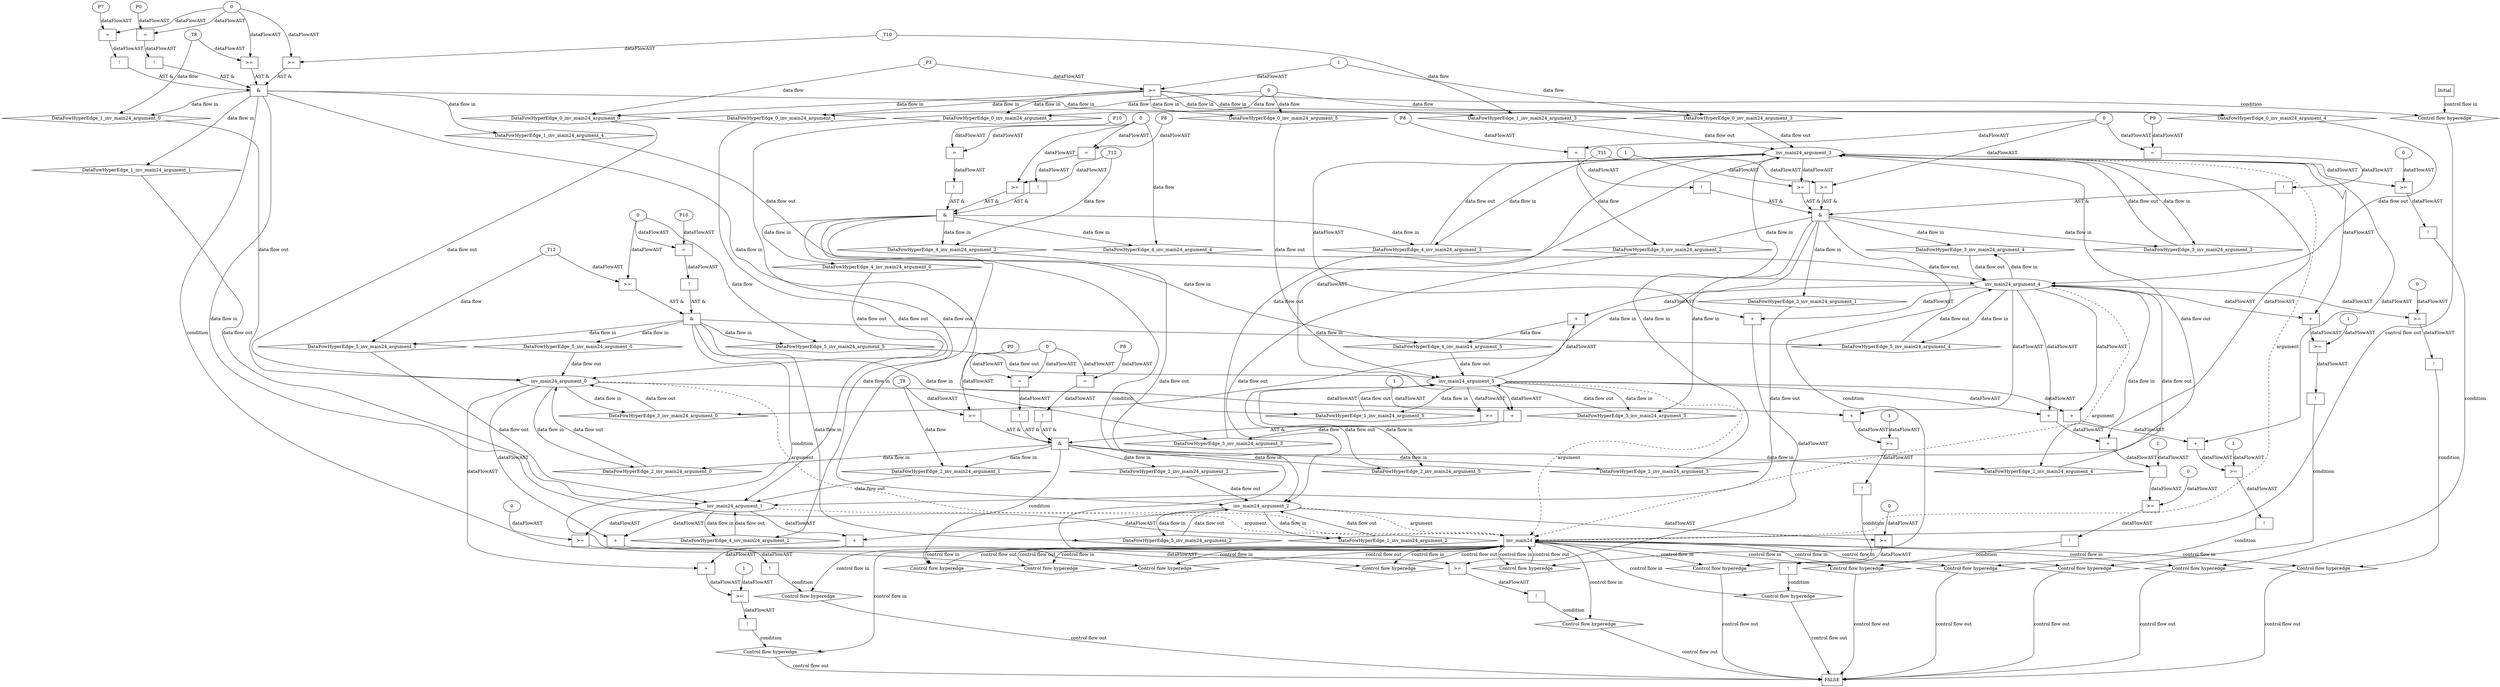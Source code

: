 digraph dag {
"inv_main24" [label="inv_main24" nodeName="inv_main24" class=cfn  shape="rect"];
FALSE [label="FALSE" nodeName=FALSE class=cfn  shape="rect"];
Initial [label="Initial" nodeName=Initial class=cfn  shape="rect"];
ControlFowHyperEdge_0 [label="Control flow hyperedge" nodeName=ControlFowHyperEdge_0 class=controlFlowHyperEdge shape="diamond"];
"Initial" -> ControlFowHyperEdge_0 [label="control flow in"]
ControlFowHyperEdge_0 -> "inv_main24" [label="control flow out"]
ControlFowHyperEdge_1 [label="Control flow hyperedge" nodeName=ControlFowHyperEdge_1 class=controlFlowHyperEdge shape="diamond"];
"inv_main24" -> ControlFowHyperEdge_1 [label="control flow in"]
ControlFowHyperEdge_1 -> "inv_main24" [label="control flow out"]
ControlFowHyperEdge_2 [label="Control flow hyperedge" nodeName=ControlFowHyperEdge_2 class=controlFlowHyperEdge shape="diamond"];
"inv_main24" -> ControlFowHyperEdge_2 [label="control flow in"]
ControlFowHyperEdge_2 -> "inv_main24" [label="control flow out"]
ControlFowHyperEdge_3 [label="Control flow hyperedge" nodeName=ControlFowHyperEdge_3 class=controlFlowHyperEdge shape="diamond"];
"inv_main24" -> ControlFowHyperEdge_3 [label="control flow in"]
ControlFowHyperEdge_3 -> "inv_main24" [label="control flow out"]
ControlFowHyperEdge_4 [label="Control flow hyperedge" nodeName=ControlFowHyperEdge_4 class=controlFlowHyperEdge shape="diamond"];
"inv_main24" -> ControlFowHyperEdge_4 [label="control flow in"]
ControlFowHyperEdge_4 -> "inv_main24" [label="control flow out"]
ControlFowHyperEdge_5 [label="Control flow hyperedge" nodeName=ControlFowHyperEdge_5 class=controlFlowHyperEdge shape="diamond"];
"inv_main24" -> ControlFowHyperEdge_5 [label="control flow in"]
ControlFowHyperEdge_5 -> "inv_main24" [label="control flow out"]
ControlFowHyperEdge_6 [label="Control flow hyperedge" nodeName=ControlFowHyperEdge_6 class=controlFlowHyperEdge shape="diamond"];
"inv_main24" -> ControlFowHyperEdge_6 [label="control flow in"]
ControlFowHyperEdge_6 -> "FALSE" [label="control flow out"]
ControlFowHyperEdge_7 [label="Control flow hyperedge" nodeName=ControlFowHyperEdge_7 class=controlFlowHyperEdge shape="diamond"];
"inv_main24" -> ControlFowHyperEdge_7 [label="control flow in"]
ControlFowHyperEdge_7 -> "FALSE" [label="control flow out"]
ControlFowHyperEdge_8 [label="Control flow hyperedge" nodeName=ControlFowHyperEdge_8 class=controlFlowHyperEdge shape="diamond"];
"inv_main24" -> ControlFowHyperEdge_8 [label="control flow in"]
ControlFowHyperEdge_8 -> "FALSE" [label="control flow out"]
ControlFowHyperEdge_9 [label="Control flow hyperedge" nodeName=ControlFowHyperEdge_9 class=controlFlowHyperEdge shape="diamond"];
"inv_main24" -> ControlFowHyperEdge_9 [label="control flow in"]
ControlFowHyperEdge_9 -> "FALSE" [label="control flow out"]
ControlFowHyperEdge_10 [label="Control flow hyperedge" nodeName=ControlFowHyperEdge_10 class=controlFlowHyperEdge shape="diamond"];
"inv_main24" -> ControlFowHyperEdge_10 [label="control flow in"]
ControlFowHyperEdge_10 -> "FALSE" [label="control flow out"]
ControlFowHyperEdge_11 [label="Control flow hyperedge" nodeName=ControlFowHyperEdge_11 class=controlFlowHyperEdge shape="diamond"];
"inv_main24" -> ControlFowHyperEdge_11 [label="control flow in"]
ControlFowHyperEdge_11 -> "FALSE" [label="control flow out"]
ControlFowHyperEdge_12 [label="Control flow hyperedge" nodeName=ControlFowHyperEdge_12 class=controlFlowHyperEdge shape="diamond"];
"inv_main24" -> ControlFowHyperEdge_12 [label="control flow in"]
ControlFowHyperEdge_12 -> "FALSE" [label="control flow out"]
ControlFowHyperEdge_13 [label="Control flow hyperedge" nodeName=ControlFowHyperEdge_13 class=controlFlowHyperEdge shape="diamond"];
"inv_main24" -> ControlFowHyperEdge_13 [label="control flow in"]
ControlFowHyperEdge_13 -> "FALSE" [label="control flow out"]
ControlFowHyperEdge_14 [label="Control flow hyperedge" nodeName=ControlFowHyperEdge_14 class=controlFlowHyperEdge shape="diamond"];
"inv_main24" -> ControlFowHyperEdge_14 [label="control flow in"]
ControlFowHyperEdge_14 -> "FALSE" [label="control flow out"]
ControlFowHyperEdge_15 [label="Control flow hyperedge" nodeName=ControlFowHyperEdge_15 class=controlFlowHyperEdge shape="diamond"];
"inv_main24" -> ControlFowHyperEdge_15 [label="control flow in"]
ControlFowHyperEdge_15 -> "FALSE" [label="control flow out"]
"inv_main24_argument_0" [label="inv_main24_argument_0" nodeName=argument0 class=argument  head="inv_main24" shape="oval"];
"inv_main24_argument_0" -> "inv_main24"[label="argument" style="dashed"]
"inv_main24_argument_1" [label="inv_main24_argument_1" nodeName=argument1 class=argument  head="inv_main24" shape="oval"];
"inv_main24_argument_1" -> "inv_main24"[label="argument" style="dashed"]
"inv_main24_argument_2" [label="inv_main24_argument_2" nodeName=argument2 class=argument  head="inv_main24" shape="oval"];
"inv_main24_argument_2" -> "inv_main24"[label="argument" style="dashed"]
"inv_main24_argument_3" [label="inv_main24_argument_3" nodeName=argument3 class=argument  head="inv_main24" shape="oval"];
"inv_main24_argument_3" -> "inv_main24"[label="argument" style="dashed"]
"inv_main24_argument_4" [label="inv_main24_argument_4" nodeName=argument4 class=argument  head="inv_main24" shape="oval"];
"inv_main24_argument_4" -> "inv_main24"[label="argument" style="dashed"]
"inv_main24_argument_5" [label="inv_main24_argument_5" nodeName=argument5 class=argument  head="inv_main24" shape="oval"];
"inv_main24_argument_5" -> "inv_main24"[label="argument" style="dashed"]

"xxxinv_main24___Initial_0xxxguard_0_node_0" [label=">=" nodeName="xxxinv_main24___Initial_0xxxguard_0_node_0" class=Operator  shape="rect"];
"xxxinv_main24___Initial_0xxxdataFlow3_node_0" -> "xxxinv_main24___Initial_0xxxguard_0_node_0"[label="dataFlowAST"]
"xxxinv_main24___Initial_0xxxdataFlow1_node_0" -> "xxxinv_main24___Initial_0xxxguard_0_node_0"[label="dataFlowAST"]

"xxxinv_main24___Initial_0xxxguard_0_node_0" -> "ControlFowHyperEdge_0" [label="condition"];
"xxxinv_main24___Initial_0xxxdataFlow_0_node_0" [label="0" nodeName="xxxinv_main24___Initial_0xxxdataFlow_0_node_0" class=Literal ];

"xxxinv_main24___Initial_0xxxdataFlow_0_node_0" -> "DataFowHyperEdge_0_inv_main24_argument_2" [label="data flow"];
"xxxinv_main24___Initial_0xxxdataFlow1_node_0" [label="1" nodeName="xxxinv_main24___Initial_0xxxdataFlow1_node_0" class=Literal ];

"xxxinv_main24___Initial_0xxxdataFlow1_node_0" -> "DataFowHyperEdge_0_inv_main24_argument_3" [label="data flow"];

"xxxinv_main24___Initial_0xxxdataFlow_0_node_0" -> "DataFowHyperEdge_0_inv_main24_argument_5" [label="data flow"];
"xxxinv_main24___Initial_0xxxdataFlow3_node_0" [label="_P3" nodeName="xxxinv_main24___Initial_0xxxdataFlow3_node_0" class=Constant ];

"xxxinv_main24___Initial_0xxxdataFlow3_node_0" -> "DataFowHyperEdge_0_inv_main24_argument_0" [label="data flow"];

"xxxinv_main24___Initial_0xxxdataFlow_0_node_0" -> "DataFowHyperEdge_0_inv_main24_argument_4" [label="data flow"];

"xxxinv_main24___Initial_0xxxdataFlow_0_node_0" -> "DataFowHyperEdge_0_inv_main24_argument_1" [label="data flow"];
"xxxinv_main24___inv_main24_1xxx_and" [label="&" nodeName="xxxinv_main24___inv_main24_1xxx_and" class=Operator shape="rect"];
"xxxinv_main24___inv_main24_1xxxguard_0_node_0" [label="!" nodeName="xxxinv_main24___inv_main24_1xxxguard_0_node_0" class=Operator shape="rect"];
"xxxinv_main24___inv_main24_1xxxguard_0_node_1" [label="=" nodeName="xxxinv_main24___inv_main24_1xxxguard_0_node_1" class=Operator  shape="rect"];
"xxxinv_main24___inv_main24_1xxxguard_0_node_2" [label="P7" nodeName="xxxinv_main24___inv_main24_1xxxguard_0_node_2" class=Constant ];
"xxxinv_main24___inv_main24_1xxxguard_0_node_3" [label="0" nodeName="xxxinv_main24___inv_main24_1xxxguard_0_node_3" class=Literal ];
"xxxinv_main24___inv_main24_1xxxguard_0_node_1" -> "xxxinv_main24___inv_main24_1xxxguard_0_node_0"[label="dataFlowAST"]
"xxxinv_main24___inv_main24_1xxxguard_0_node_2" -> "xxxinv_main24___inv_main24_1xxxguard_0_node_1"[label="dataFlowAST"]
"xxxinv_main24___inv_main24_1xxxguard_0_node_3" -> "xxxinv_main24___inv_main24_1xxxguard_0_node_1"[label="dataFlowAST"]

"xxxinv_main24___inv_main24_1xxxguard_0_node_0" -> "xxxinv_main24___inv_main24_1xxx_and" [label="AST &"];
"xxxinv_main24___inv_main24_1xxxguard1_node_0" [label="!" nodeName="xxxinv_main24___inv_main24_1xxxguard1_node_0" class=Operator shape="rect"];
"xxxinv_main24___inv_main24_1xxxguard1_node_1" [label="=" nodeName="xxxinv_main24___inv_main24_1xxxguard1_node_1" class=Operator  shape="rect"];
"xxxinv_main24___inv_main24_1xxxguard1_node_2" [label="P0" nodeName="xxxinv_main24___inv_main24_1xxxguard1_node_2" class=Constant ];
"xxxinv_main24___inv_main24_1xxxguard1_node_1" -> "xxxinv_main24___inv_main24_1xxxguard1_node_0"[label="dataFlowAST"]
"xxxinv_main24___inv_main24_1xxxguard1_node_2" -> "xxxinv_main24___inv_main24_1xxxguard1_node_1"[label="dataFlowAST"]
"xxxinv_main24___inv_main24_1xxxguard_0_node_3" -> "xxxinv_main24___inv_main24_1xxxguard1_node_1"[label="dataFlowAST"]

"xxxinv_main24___inv_main24_1xxxguard1_node_0" -> "xxxinv_main24___inv_main24_1xxx_and" [label="AST &"];
"xxxinv_main24___inv_main24_1xxxguard2_node_0" [label=">=" nodeName="xxxinv_main24___inv_main24_1xxxguard2_node_0" class=Operator  shape="rect"];
"xxxinv_main24___inv_main24_1xxxdataFlow_0_node_0" -> "xxxinv_main24___inv_main24_1xxxguard2_node_0"[label="dataFlowAST"]
"xxxinv_main24___inv_main24_1xxxguard_0_node_3" -> "xxxinv_main24___inv_main24_1xxxguard2_node_0"[label="dataFlowAST"]

"xxxinv_main24___inv_main24_1xxxguard2_node_0" -> "xxxinv_main24___inv_main24_1xxx_and" [label="AST &"];
"xxxinv_main24___inv_main24_1xxxguard3_node_0" [label=">=" nodeName="xxxinv_main24___inv_main24_1xxxguard3_node_0" class=Operator  shape="rect"];
"xxxinv_main24___inv_main24_1xxxdataFlow1_node_0" -> "xxxinv_main24___inv_main24_1xxxguard3_node_0"[label="dataFlowAST"]
"xxxinv_main24___inv_main24_1xxxguard_0_node_3" -> "xxxinv_main24___inv_main24_1xxxguard3_node_0"[label="dataFlowAST"]

"xxxinv_main24___inv_main24_1xxxguard3_node_0" -> "xxxinv_main24___inv_main24_1xxx_and" [label="AST &"];
"xxxinv_main24___inv_main24_1xxx_and" -> "ControlFowHyperEdge_1" [label="condition"];
"xxxinv_main24___inv_main24_1xxxdataFlow_0_node_0" [label="_T8" nodeName="xxxinv_main24___inv_main24_1xxxdataFlow_0_node_0" class=Constant ];

"xxxinv_main24___inv_main24_1xxxdataFlow_0_node_0" -> "DataFowHyperEdge_1_inv_main24_argument_0" [label="data flow"];
"xxxinv_main24___inv_main24_1xxxdataFlow1_node_0" [label="_T10" nodeName="xxxinv_main24___inv_main24_1xxxdataFlow1_node_0" class=Constant ];

"xxxinv_main24___inv_main24_1xxxdataFlow1_node_0" -> "DataFowHyperEdge_1_inv_main24_argument_3" [label="data flow"];
"xxxinv_main24___inv_main24_2xxx_and" [label="&" nodeName="xxxinv_main24___inv_main24_2xxx_and" class=Operator shape="rect"];
"xxxinv_main24___inv_main24_2xxxguard_0_node_0" [label="!" nodeName="xxxinv_main24___inv_main24_2xxxguard_0_node_0" class=Operator shape="rect"];
"xxxinv_main24___inv_main24_2xxxguard_0_node_1" [label="=" nodeName="xxxinv_main24___inv_main24_2xxxguard_0_node_1" class=Operator  shape="rect"];
"xxxinv_main24___inv_main24_2xxxguard_0_node_2" [label="P8" nodeName="xxxinv_main24___inv_main24_2xxxguard_0_node_2" class=Constant ];
"xxxinv_main24___inv_main24_2xxxguard_0_node_3" [label="0" nodeName="xxxinv_main24___inv_main24_2xxxguard_0_node_3" class=Literal ];
"xxxinv_main24___inv_main24_2xxxguard_0_node_1" -> "xxxinv_main24___inv_main24_2xxxguard_0_node_0"[label="dataFlowAST"]
"xxxinv_main24___inv_main24_2xxxguard_0_node_2" -> "xxxinv_main24___inv_main24_2xxxguard_0_node_1"[label="dataFlowAST"]
"xxxinv_main24___inv_main24_2xxxguard_0_node_3" -> "xxxinv_main24___inv_main24_2xxxguard_0_node_1"[label="dataFlowAST"]

"xxxinv_main24___inv_main24_2xxxguard_0_node_0" -> "xxxinv_main24___inv_main24_2xxx_and" [label="AST &"];
"xxxinv_main24___inv_main24_2xxxguard1_node_0" [label="!" nodeName="xxxinv_main24___inv_main24_2xxxguard1_node_0" class=Operator shape="rect"];
"xxxinv_main24___inv_main24_2xxxguard1_node_1" [label="=" nodeName="xxxinv_main24___inv_main24_2xxxguard1_node_1" class=Operator  shape="rect"];
"xxxinv_main24___inv_main24_2xxxguard1_node_2" [label="P0" nodeName="xxxinv_main24___inv_main24_2xxxguard1_node_2" class=Constant ];
"xxxinv_main24___inv_main24_2xxxguard1_node_1" -> "xxxinv_main24___inv_main24_2xxxguard1_node_0"[label="dataFlowAST"]
"xxxinv_main24___inv_main24_2xxxguard1_node_2" -> "xxxinv_main24___inv_main24_2xxxguard1_node_1"[label="dataFlowAST"]
"xxxinv_main24___inv_main24_2xxxguard_0_node_3" -> "xxxinv_main24___inv_main24_2xxxguard1_node_1"[label="dataFlowAST"]

"xxxinv_main24___inv_main24_2xxxguard1_node_0" -> "xxxinv_main24___inv_main24_2xxx_and" [label="AST &"];
"xxxinv_main24___inv_main24_2xxxguard2_node_0" [label=">=" nodeName="xxxinv_main24___inv_main24_2xxxguard2_node_0" class=Operator  shape="rect"];
"xxxinv_main24___inv_main24_2xxxdataFlow_0_node_0" -> "xxxinv_main24___inv_main24_2xxxguard2_node_0"[label="dataFlowAST"]
"xxxinv_main24___inv_main24_2xxxguard_0_node_3" -> "xxxinv_main24___inv_main24_2xxxguard2_node_0"[label="dataFlowAST"]

"xxxinv_main24___inv_main24_2xxxguard2_node_0" -> "xxxinv_main24___inv_main24_2xxx_and" [label="AST &"];
"xxxinv_main24___inv_main24_2xxxguard3_node_0" [label=">=" nodeName="xxxinv_main24___inv_main24_2xxxguard3_node_0" class=Operator  shape="rect"];
"xxxinv_main24___inv_main24_2xxxguard3_node_2" [label="1" nodeName="xxxinv_main24___inv_main24_2xxxguard3_node_2" class=Literal ];
"inv_main24_argument_5" -> "xxxinv_main24___inv_main24_2xxxguard3_node_0"[label="dataFlowAST"]
"xxxinv_main24___inv_main24_2xxxguard3_node_2" -> "xxxinv_main24___inv_main24_2xxxguard3_node_0"[label="dataFlowAST"]

"xxxinv_main24___inv_main24_2xxxguard3_node_0" -> "xxxinv_main24___inv_main24_2xxx_and" [label="AST &"];
"xxxinv_main24___inv_main24_2xxx_and" -> "ControlFowHyperEdge_2" [label="condition"];
"xxxinv_main24___inv_main24_2xxxdataFlow_0_node_0" [label="_T9" nodeName="xxxinv_main24___inv_main24_2xxxdataFlow_0_node_0" class=Constant ];

"xxxinv_main24___inv_main24_2xxxdataFlow_0_node_0" -> "DataFowHyperEdge_2_inv_main24_argument_1" [label="data flow"];
"xxxinv_main24___inv_main24_3xxx_and" [label="&" nodeName="xxxinv_main24___inv_main24_3xxx_and" class=Operator shape="rect"];
"xxxinv_main24___inv_main24_3xxxguard_0_node_0" [label="!" nodeName="xxxinv_main24___inv_main24_3xxxguard_0_node_0" class=Operator shape="rect"];
"xxxinv_main24___inv_main24_3xxxguard_0_node_1" [label="=" nodeName="xxxinv_main24___inv_main24_3xxxguard_0_node_1" class=Operator  shape="rect"];
"xxxinv_main24___inv_main24_3xxxguard_0_node_2" [label="P8" nodeName="xxxinv_main24___inv_main24_3xxxguard_0_node_2" class=Constant ];
"xxxinv_main24___inv_main24_3xxxguard_0_node_3" [label="0" nodeName="xxxinv_main24___inv_main24_3xxxguard_0_node_3" class=Literal ];
"xxxinv_main24___inv_main24_3xxxguard_0_node_1" -> "xxxinv_main24___inv_main24_3xxxguard_0_node_0"[label="dataFlowAST"]
"xxxinv_main24___inv_main24_3xxxguard_0_node_2" -> "xxxinv_main24___inv_main24_3xxxguard_0_node_1"[label="dataFlowAST"]
"xxxinv_main24___inv_main24_3xxxguard_0_node_3" -> "xxxinv_main24___inv_main24_3xxxguard_0_node_1"[label="dataFlowAST"]

"xxxinv_main24___inv_main24_3xxxguard_0_node_0" -> "xxxinv_main24___inv_main24_3xxx_and" [label="AST &"];
"xxxinv_main24___inv_main24_3xxxguard1_node_0" [label="!" nodeName="xxxinv_main24___inv_main24_3xxxguard1_node_0" class=Operator shape="rect"];
"xxxinv_main24___inv_main24_3xxxguard1_node_1" [label="=" nodeName="xxxinv_main24___inv_main24_3xxxguard1_node_1" class=Operator  shape="rect"];
"xxxinv_main24___inv_main24_3xxxguard1_node_2" [label="P9" nodeName="xxxinv_main24___inv_main24_3xxxguard1_node_2" class=Constant ];
"xxxinv_main24___inv_main24_3xxxguard1_node_1" -> "xxxinv_main24___inv_main24_3xxxguard1_node_0"[label="dataFlowAST"]
"xxxinv_main24___inv_main24_3xxxguard1_node_2" -> "xxxinv_main24___inv_main24_3xxxguard1_node_1"[label="dataFlowAST"]
"xxxinv_main24___inv_main24_3xxxguard_0_node_3" -> "xxxinv_main24___inv_main24_3xxxguard1_node_1"[label="dataFlowAST"]

"xxxinv_main24___inv_main24_3xxxguard1_node_0" -> "xxxinv_main24___inv_main24_3xxx_and" [label="AST &"];
"xxxinv_main24___inv_main24_3xxxguard2_node_0" [label=">=" nodeName="xxxinv_main24___inv_main24_3xxxguard2_node_0" class=Operator  shape="rect"];
"xxxinv_main24___inv_main24_3xxxguard2_node_2" [label="1" nodeName="xxxinv_main24___inv_main24_3xxxguard2_node_2" class=Literal ];
"inv_main24_argument_3" -> "xxxinv_main24___inv_main24_3xxxguard2_node_0"[label="dataFlowAST"]
"xxxinv_main24___inv_main24_3xxxguard2_node_2" -> "xxxinv_main24___inv_main24_3xxxguard2_node_0"[label="dataFlowAST"]

"xxxinv_main24___inv_main24_3xxxguard2_node_0" -> "xxxinv_main24___inv_main24_3xxx_and" [label="AST &"];
"xxxinv_main24___inv_main24_3xxxguard3_node_0" [label=">=" nodeName="xxxinv_main24___inv_main24_3xxxguard3_node_0" class=Operator  shape="rect"];
"xxxinv_main24___inv_main24_3xxxdataFlow_0_node_0" -> "xxxinv_main24___inv_main24_3xxxguard3_node_0"[label="dataFlowAST"]
"xxxinv_main24___inv_main24_3xxxguard_0_node_3" -> "xxxinv_main24___inv_main24_3xxxguard3_node_0"[label="dataFlowAST"]

"xxxinv_main24___inv_main24_3xxxguard3_node_0" -> "xxxinv_main24___inv_main24_3xxx_and" [label="AST &"];
"xxxinv_main24___inv_main24_3xxx_and" -> "ControlFowHyperEdge_3" [label="condition"];
"xxxinv_main24___inv_main24_3xxxdataFlow_0_node_0" [label="_T11" nodeName="xxxinv_main24___inv_main24_3xxxdataFlow_0_node_0" class=Constant ];

"xxxinv_main24___inv_main24_3xxxdataFlow_0_node_0" -> "DataFowHyperEdge_3_inv_main24_argument_2" [label="data flow"];
"xxxinv_main24___inv_main24_4xxx_and" [label="&" nodeName="xxxinv_main24___inv_main24_4xxx_and" class=Operator shape="rect"];
"xxxinv_main24___inv_main24_4xxxguard_0_node_0" [label="!" nodeName="xxxinv_main24___inv_main24_4xxxguard_0_node_0" class=Operator shape="rect"];
"xxxinv_main24___inv_main24_4xxxguard_0_node_1" [label="=" nodeName="xxxinv_main24___inv_main24_4xxxguard_0_node_1" class=Operator  shape="rect"];
"xxxinv_main24___inv_main24_4xxxguard_0_node_2" [label="P10" nodeName="xxxinv_main24___inv_main24_4xxxguard_0_node_2" class=Constant ];
"xxxinv_main24___inv_main24_4xxxguard_0_node_1" -> "xxxinv_main24___inv_main24_4xxxguard_0_node_0"[label="dataFlowAST"]
"xxxinv_main24___inv_main24_4xxxguard_0_node_2" -> "xxxinv_main24___inv_main24_4xxxguard_0_node_1"[label="dataFlowAST"]
"xxxinv_main24___inv_main24_4xxxdataFlow1_node_0" -> "xxxinv_main24___inv_main24_4xxxguard_0_node_1"[label="dataFlowAST"]

"xxxinv_main24___inv_main24_4xxxguard_0_node_0" -> "xxxinv_main24___inv_main24_4xxx_and" [label="AST &"];
"xxxinv_main24___inv_main24_4xxxguard1_node_0" [label="!" nodeName="xxxinv_main24___inv_main24_4xxxguard1_node_0" class=Operator shape="rect"];
"xxxinv_main24___inv_main24_4xxxguard1_node_1" [label="=" nodeName="xxxinv_main24___inv_main24_4xxxguard1_node_1" class=Operator  shape="rect"];
"xxxinv_main24___inv_main24_4xxxguard1_node_2" [label="P8" nodeName="xxxinv_main24___inv_main24_4xxxguard1_node_2" class=Constant ];
"xxxinv_main24___inv_main24_4xxxguard1_node_1" -> "xxxinv_main24___inv_main24_4xxxguard1_node_0"[label="dataFlowAST"]
"xxxinv_main24___inv_main24_4xxxguard1_node_2" -> "xxxinv_main24___inv_main24_4xxxguard1_node_1"[label="dataFlowAST"]
"xxxinv_main24___inv_main24_4xxxdataFlow1_node_0" -> "xxxinv_main24___inv_main24_4xxxguard1_node_1"[label="dataFlowAST"]

"xxxinv_main24___inv_main24_4xxxguard1_node_0" -> "xxxinv_main24___inv_main24_4xxx_and" [label="AST &"];
"xxxinv_main24___inv_main24_4xxxguard2_node_0" [label=">=" nodeName="xxxinv_main24___inv_main24_4xxxguard2_node_0" class=Operator  shape="rect"];
"xxxinv_main24___inv_main24_4xxxdataFlow_0_node_0" -> "xxxinv_main24___inv_main24_4xxxguard2_node_0"[label="dataFlowAST"]
"xxxinv_main24___inv_main24_4xxxdataFlow1_node_0" -> "xxxinv_main24___inv_main24_4xxxguard2_node_0"[label="dataFlowAST"]

"xxxinv_main24___inv_main24_4xxxguard2_node_0" -> "xxxinv_main24___inv_main24_4xxx_and" [label="AST &"];
"xxxinv_main24___inv_main24_4xxx_and" -> "ControlFowHyperEdge_4" [label="condition"];
"xxxinv_main24___inv_main24_4xxxdataFlow_0_node_0" [label="_T12" nodeName="xxxinv_main24___inv_main24_4xxxdataFlow_0_node_0" class=Constant ];

"xxxinv_main24___inv_main24_4xxxdataFlow_0_node_0" -> "DataFowHyperEdge_4_inv_main24_argument_2" [label="data flow"];
"xxxinv_main24___inv_main24_4xxxdataFlow1_node_0" [label="0" nodeName="xxxinv_main24___inv_main24_4xxxdataFlow1_node_0" class=Literal ];

"xxxinv_main24___inv_main24_4xxxdataFlow1_node_0" -> "DataFowHyperEdge_4_inv_main24_argument_4" [label="data flow"];
"xxxinv_main24___inv_main24_4xxxdataFlow2_node_0" [label="+" nodeName="xxxinv_main24___inv_main24_4xxxdataFlow2_node_0" class= Operator shape="rect"];
"inv_main24_argument_5" -> "xxxinv_main24___inv_main24_4xxxdataFlow2_node_0"[label="dataFlowAST"]
"inv_main24_argument_4" -> "xxxinv_main24___inv_main24_4xxxdataFlow2_node_0"[label="dataFlowAST"]

"xxxinv_main24___inv_main24_4xxxdataFlow2_node_0" -> "DataFowHyperEdge_4_inv_main24_argument_5" [label="data flow"];
"xxxinv_main24___inv_main24_5xxx_and" [label="&" nodeName="xxxinv_main24___inv_main24_5xxx_and" class=Operator shape="rect"];
"xxxinv_main24___inv_main24_5xxxguard_0_node_0" [label="!" nodeName="xxxinv_main24___inv_main24_5xxxguard_0_node_0" class=Operator shape="rect"];
"xxxinv_main24___inv_main24_5xxxguard_0_node_1" [label="=" nodeName="xxxinv_main24___inv_main24_5xxxguard_0_node_1" class=Operator  shape="rect"];
"xxxinv_main24___inv_main24_5xxxguard_0_node_2" [label="P10" nodeName="xxxinv_main24___inv_main24_5xxxguard_0_node_2" class=Constant ];
"xxxinv_main24___inv_main24_5xxxguard_0_node_1" -> "xxxinv_main24___inv_main24_5xxxguard_0_node_0"[label="dataFlowAST"]
"xxxinv_main24___inv_main24_5xxxguard_0_node_2" -> "xxxinv_main24___inv_main24_5xxxguard_0_node_1"[label="dataFlowAST"]
"xxxinv_main24___inv_main24_5xxxdataFlow2_node_0" -> "xxxinv_main24___inv_main24_5xxxguard_0_node_1"[label="dataFlowAST"]

"xxxinv_main24___inv_main24_5xxxguard_0_node_0" -> "xxxinv_main24___inv_main24_5xxx_and" [label="AST &"];
"xxxinv_main24___inv_main24_5xxxguard1_node_0" [label=">=" nodeName="xxxinv_main24___inv_main24_5xxxguard1_node_0" class=Operator  shape="rect"];
"xxxinv_main24___inv_main24_5xxxdataFlow_0_node_0" -> "xxxinv_main24___inv_main24_5xxxguard1_node_0"[label="dataFlowAST"]
"xxxinv_main24___inv_main24_5xxxdataFlow2_node_0" -> "xxxinv_main24___inv_main24_5xxxguard1_node_0"[label="dataFlowAST"]

"xxxinv_main24___inv_main24_5xxxguard1_node_0" -> "xxxinv_main24___inv_main24_5xxx_and" [label="AST &"];
"xxxinv_main24___inv_main24_5xxx_and" -> "ControlFowHyperEdge_5" [label="condition"];
"xxxinv_main24___inv_main24_5xxxdataFlow_0_node_0" [label="_T12" nodeName="xxxinv_main24___inv_main24_5xxxdataFlow_0_node_0" class=Constant ];

"xxxinv_main24___inv_main24_5xxxdataFlow_0_node_0" -> "DataFowHyperEdge_5_inv_main24_argument_1" [label="data flow"];
"xxxinv_main24___inv_main24_5xxxdataFlow1_node_0" [label="+" nodeName="xxxinv_main24___inv_main24_5xxxdataFlow1_node_0" class= Operator shape="rect"];
"inv_main24_argument_3" -> "xxxinv_main24___inv_main24_5xxxdataFlow1_node_0"[label="dataFlowAST"]
"inv_main24_argument_5" -> "xxxinv_main24___inv_main24_5xxxdataFlow1_node_0"[label="dataFlowAST"]

"xxxinv_main24___inv_main24_5xxxdataFlow1_node_0" -> "DataFowHyperEdge_5_inv_main24_argument_3" [label="data flow"];
"xxxinv_main24___inv_main24_5xxxdataFlow2_node_0" [label="0" nodeName="xxxinv_main24___inv_main24_5xxxdataFlow2_node_0" class=Literal ];

"xxxinv_main24___inv_main24_5xxxdataFlow2_node_0" -> "DataFowHyperEdge_5_inv_main24_argument_5" [label="data flow"];
"xxxFALSE___inv_main24_6xxxguard_0_node_0" [label="!" nodeName="xxxFALSE___inv_main24_6xxxguard_0_node_0" class=Operator shape="rect"];
"xxxFALSE___inv_main24_6xxxguard_0_node_1" [label=">=" nodeName="xxxFALSE___inv_main24_6xxxguard_0_node_1" class=Operator  shape="rect"];
"xxxFALSE___inv_main24_6xxxguard_0_node_2" [label="+" nodeName="xxxFALSE___inv_main24_6xxxguard_0_node_2" class= Operator shape="rect"];
"xxxFALSE___inv_main24_6xxxguard_0_node_3" [label="+" nodeName="xxxFALSE___inv_main24_6xxxguard_0_node_3" class= Operator shape="rect"];
"xxxFALSE___inv_main24_6xxxguard_0_node_7" [label="1" nodeName="xxxFALSE___inv_main24_6xxxguard_0_node_7" class=Literal ];
"xxxFALSE___inv_main24_6xxxguard_0_node_1" -> "xxxFALSE___inv_main24_6xxxguard_0_node_0"[label="dataFlowAST"]
"xxxFALSE___inv_main24_6xxxguard_0_node_2" -> "xxxFALSE___inv_main24_6xxxguard_0_node_1"[label="dataFlowAST"]
"xxxFALSE___inv_main24_6xxxguard_0_node_7" -> "xxxFALSE___inv_main24_6xxxguard_0_node_1"[label="dataFlowAST"]
"xxxFALSE___inv_main24_6xxxguard_0_node_3" -> "xxxFALSE___inv_main24_6xxxguard_0_node_2"[label="dataFlowAST"]
"inv_main24_argument_3" -> "xxxFALSE___inv_main24_6xxxguard_0_node_2"[label="dataFlowAST"]
"inv_main24_argument_5" -> "xxxFALSE___inv_main24_6xxxguard_0_node_3"[label="dataFlowAST"]
"inv_main24_argument_4" -> "xxxFALSE___inv_main24_6xxxguard_0_node_3"[label="dataFlowAST"]

"xxxFALSE___inv_main24_6xxxguard_0_node_0" -> "ControlFowHyperEdge_6" [label="condition"];
"xxxFALSE___inv_main24_7xxxguard_0_node_0" [label="!" nodeName="xxxFALSE___inv_main24_7xxxguard_0_node_0" class=Operator shape="rect"];
"xxxFALSE___inv_main24_7xxxguard_0_node_1" [label=">=" nodeName="xxxFALSE___inv_main24_7xxxguard_0_node_1" class=Operator  shape="rect"];
"xxxFALSE___inv_main24_7xxxguard_0_node_2" [label="0" nodeName="xxxFALSE___inv_main24_7xxxguard_0_node_2" class=Literal ];
"xxxFALSE___inv_main24_7xxxguard_0_node_3" [label="-" nodeName="xxxFALSE___inv_main24_7xxxguard_0_node_3" class= Operator shape="rect"];
"xxxFALSE___inv_main24_7xxxguard_0_node_4" [label="+" nodeName="xxxFALSE___inv_main24_7xxxguard_0_node_4" class= Operator shape="rect"];
"xxxFALSE___inv_main24_7xxxguard_0_node_5" [label="+" nodeName="xxxFALSE___inv_main24_7xxxguard_0_node_5" class= Operator shape="rect"];
"xxxFALSE___inv_main24_7xxxguard_0_node_9" [label="1" nodeName="xxxFALSE___inv_main24_7xxxguard_0_node_9" class=Literal ];
"xxxFALSE___inv_main24_7xxxguard_0_node_1" -> "xxxFALSE___inv_main24_7xxxguard_0_node_0"[label="dataFlowAST"]
"xxxFALSE___inv_main24_7xxxguard_0_node_2" -> "xxxFALSE___inv_main24_7xxxguard_0_node_1"[label="dataFlowAST"]
"xxxFALSE___inv_main24_7xxxguard_0_node_3" -> "xxxFALSE___inv_main24_7xxxguard_0_node_1"[label="dataFlowAST"]
"xxxFALSE___inv_main24_7xxxguard_0_node_4" -> "xxxFALSE___inv_main24_7xxxguard_0_node_3"[label="dataFlowAST"]
"xxxFALSE___inv_main24_7xxxguard_0_node_9" -> "xxxFALSE___inv_main24_7xxxguard_0_node_3"[label="dataFlowAST"]
"xxxFALSE___inv_main24_7xxxguard_0_node_5" -> "xxxFALSE___inv_main24_7xxxguard_0_node_4"[label="dataFlowAST"]
"inv_main24_argument_3" -> "xxxFALSE___inv_main24_7xxxguard_0_node_4"[label="dataFlowAST"]
"inv_main24_argument_5" -> "xxxFALSE___inv_main24_7xxxguard_0_node_5"[label="dataFlowAST"]
"inv_main24_argument_4" -> "xxxFALSE___inv_main24_7xxxguard_0_node_5"[label="dataFlowAST"]

"xxxFALSE___inv_main24_7xxxguard_0_node_0" -> "ControlFowHyperEdge_7" [label="condition"];
"xxxFALSE___inv_main24_8xxxguard_0_node_0" [label="!" nodeName="xxxFALSE___inv_main24_8xxxguard_0_node_0" class=Operator shape="rect"];
"xxxFALSE___inv_main24_8xxxguard_0_node_1" [label=">=" nodeName="xxxFALSE___inv_main24_8xxxguard_0_node_1" class=Operator  shape="rect"];
"xxxFALSE___inv_main24_8xxxguard_0_node_2" [label="1" nodeName="xxxFALSE___inv_main24_8xxxguard_0_node_2" class=Literal ];
"xxxFALSE___inv_main24_8xxxguard_0_node_3" [label="+" nodeName="xxxFALSE___inv_main24_8xxxguard_0_node_3" class= Operator shape="rect"];
"xxxFALSE___inv_main24_8xxxguard_0_node_1" -> "xxxFALSE___inv_main24_8xxxguard_0_node_0"[label="dataFlowAST"]
"xxxFALSE___inv_main24_8xxxguard_0_node_2" -> "xxxFALSE___inv_main24_8xxxguard_0_node_1"[label="dataFlowAST"]
"xxxFALSE___inv_main24_8xxxguard_0_node_3" -> "xxxFALSE___inv_main24_8xxxguard_0_node_1"[label="dataFlowAST"]
"inv_main24_argument_3" -> "xxxFALSE___inv_main24_8xxxguard_0_node_3"[label="dataFlowAST"]
"inv_main24_argument_4" -> "xxxFALSE___inv_main24_8xxxguard_0_node_3"[label="dataFlowAST"]

"xxxFALSE___inv_main24_8xxxguard_0_node_0" -> "ControlFowHyperEdge_8" [label="condition"];
"xxxFALSE___inv_main24_9xxxguard_0_node_0" [label="!" nodeName="xxxFALSE___inv_main24_9xxxguard_0_node_0" class=Operator shape="rect"];
"xxxFALSE___inv_main24_9xxxguard_0_node_1" [label=">=" nodeName="xxxFALSE___inv_main24_9xxxguard_0_node_1" class=Operator  shape="rect"];
"xxxFALSE___inv_main24_9xxxguard_0_node_3" [label="0" nodeName="xxxFALSE___inv_main24_9xxxguard_0_node_3" class=Literal ];
"xxxFALSE___inv_main24_9xxxguard_0_node_1" -> "xxxFALSE___inv_main24_9xxxguard_0_node_0"[label="dataFlowAST"]
"inv_main24_argument_4" -> "xxxFALSE___inv_main24_9xxxguard_0_node_1"[label="dataFlowAST"]
"xxxFALSE___inv_main24_9xxxguard_0_node_3" -> "xxxFALSE___inv_main24_9xxxguard_0_node_1"[label="dataFlowAST"]

"xxxFALSE___inv_main24_9xxxguard_0_node_0" -> "ControlFowHyperEdge_9" [label="condition"];
"xxxFALSE___inv_main24_10xxxguard_0_node_0" [label="!" nodeName="xxxFALSE___inv_main24_10xxxguard_0_node_0" class=Operator shape="rect"];
"xxxFALSE___inv_main24_10xxxguard_0_node_1" [label=">=" nodeName="xxxFALSE___inv_main24_10xxxguard_0_node_1" class=Operator  shape="rect"];
"xxxFALSE___inv_main24_10xxxguard_0_node_3" [label="0" nodeName="xxxFALSE___inv_main24_10xxxguard_0_node_3" class=Literal ];
"xxxFALSE___inv_main24_10xxxguard_0_node_1" -> "xxxFALSE___inv_main24_10xxxguard_0_node_0"[label="dataFlowAST"]
"inv_main24_argument_3" -> "xxxFALSE___inv_main24_10xxxguard_0_node_1"[label="dataFlowAST"]
"xxxFALSE___inv_main24_10xxxguard_0_node_3" -> "xxxFALSE___inv_main24_10xxxguard_0_node_1"[label="dataFlowAST"]

"xxxFALSE___inv_main24_10xxxguard_0_node_0" -> "ControlFowHyperEdge_10" [label="condition"];
"xxxFALSE___inv_main24_11xxxguard_0_node_0" [label="!" nodeName="xxxFALSE___inv_main24_11xxxguard_0_node_0" class=Operator shape="rect"];
"xxxFALSE___inv_main24_11xxxguard_0_node_1" [label=">=" nodeName="xxxFALSE___inv_main24_11xxxguard_0_node_1" class=Operator  shape="rect"];
"xxxFALSE___inv_main24_11xxxguard_0_node_3" [label="0" nodeName="xxxFALSE___inv_main24_11xxxguard_0_node_3" class=Literal ];
"xxxFALSE___inv_main24_11xxxguard_0_node_1" -> "xxxFALSE___inv_main24_11xxxguard_0_node_0"[label="dataFlowAST"]
"inv_main24_argument_2" -> "xxxFALSE___inv_main24_11xxxguard_0_node_1"[label="dataFlowAST"]
"xxxFALSE___inv_main24_11xxxguard_0_node_3" -> "xxxFALSE___inv_main24_11xxxguard_0_node_1"[label="dataFlowAST"]

"xxxFALSE___inv_main24_11xxxguard_0_node_0" -> "ControlFowHyperEdge_11" [label="condition"];
"xxxFALSE___inv_main24_12xxxguard_0_node_0" [label="!" nodeName="xxxFALSE___inv_main24_12xxxguard_0_node_0" class=Operator shape="rect"];
"xxxFALSE___inv_main24_12xxxguard_0_node_1" [label=">=" nodeName="xxxFALSE___inv_main24_12xxxguard_0_node_1" class=Operator  shape="rect"];
"xxxFALSE___inv_main24_12xxxguard_0_node_3" [label="0" nodeName="xxxFALSE___inv_main24_12xxxguard_0_node_3" class=Literal ];
"xxxFALSE___inv_main24_12xxxguard_0_node_1" -> "xxxFALSE___inv_main24_12xxxguard_0_node_0"[label="dataFlowAST"]
"inv_main24_argument_1" -> "xxxFALSE___inv_main24_12xxxguard_0_node_1"[label="dataFlowAST"]
"xxxFALSE___inv_main24_12xxxguard_0_node_3" -> "xxxFALSE___inv_main24_12xxxguard_0_node_1"[label="dataFlowAST"]

"xxxFALSE___inv_main24_12xxxguard_0_node_0" -> "ControlFowHyperEdge_12" [label="condition"];
"xxxFALSE___inv_main24_13xxxguard_0_node_0" [label="!" nodeName="xxxFALSE___inv_main24_13xxxguard_0_node_0" class=Operator shape="rect"];
"xxxFALSE___inv_main24_13xxxguard_0_node_1" [label=">=" nodeName="xxxFALSE___inv_main24_13xxxguard_0_node_1" class=Operator  shape="rect"];
"xxxFALSE___inv_main24_13xxxguard_0_node_2" [label="+" nodeName="xxxFALSE___inv_main24_13xxxguard_0_node_2" class= Operator shape="rect"];
"xxxFALSE___inv_main24_13xxxguard_0_node_5" [label="1" nodeName="xxxFALSE___inv_main24_13xxxguard_0_node_5" class=Literal ];
"xxxFALSE___inv_main24_13xxxguard_0_node_1" -> "xxxFALSE___inv_main24_13xxxguard_0_node_0"[label="dataFlowAST"]
"xxxFALSE___inv_main24_13xxxguard_0_node_2" -> "xxxFALSE___inv_main24_13xxxguard_0_node_1"[label="dataFlowAST"]
"xxxFALSE___inv_main24_13xxxguard_0_node_5" -> "xxxFALSE___inv_main24_13xxxguard_0_node_1"[label="dataFlowAST"]
"inv_main24_argument_4" -> "xxxFALSE___inv_main24_13xxxguard_0_node_2"[label="dataFlowAST"]
"inv_main24_argument_0" -> "xxxFALSE___inv_main24_13xxxguard_0_node_2"[label="dataFlowAST"]

"xxxFALSE___inv_main24_13xxxguard_0_node_0" -> "ControlFowHyperEdge_13" [label="condition"];
"xxxFALSE___inv_main24_14xxxguard_0_node_0" [label="!" nodeName="xxxFALSE___inv_main24_14xxxguard_0_node_0" class=Operator shape="rect"];
"xxxFALSE___inv_main24_14xxxguard_0_node_1" [label=">=" nodeName="xxxFALSE___inv_main24_14xxxguard_0_node_1" class=Operator  shape="rect"];
"xxxFALSE___inv_main24_14xxxguard_0_node_2" [label="+" nodeName="xxxFALSE___inv_main24_14xxxguard_0_node_2" class= Operator shape="rect"];
"xxxFALSE___inv_main24_14xxxguard_0_node_5" [label="+" nodeName="xxxFALSE___inv_main24_14xxxguard_0_node_5" class= Operator shape="rect"];
"xxxFALSE___inv_main24_14xxxguard_0_node_1" -> "xxxFALSE___inv_main24_14xxxguard_0_node_0"[label="dataFlowAST"]
"xxxFALSE___inv_main24_14xxxguard_0_node_2" -> "xxxFALSE___inv_main24_14xxxguard_0_node_1"[label="dataFlowAST"]
"xxxFALSE___inv_main24_14xxxguard_0_node_5" -> "xxxFALSE___inv_main24_14xxxguard_0_node_1"[label="dataFlowAST"]
"inv_main24_argument_1" -> "xxxFALSE___inv_main24_14xxxguard_0_node_2"[label="dataFlowAST"]
"inv_main24_argument_0" -> "xxxFALSE___inv_main24_14xxxguard_0_node_2"[label="dataFlowAST"]
"inv_main24_argument_3" -> "xxxFALSE___inv_main24_14xxxguard_0_node_5"[label="dataFlowAST"]
"inv_main24_argument_4" -> "xxxFALSE___inv_main24_14xxxguard_0_node_5"[label="dataFlowAST"]

"xxxFALSE___inv_main24_14xxxguard_0_node_0" -> "ControlFowHyperEdge_14" [label="condition"];
"xxxFALSE___inv_main24_15xxxguard_0_node_0" [label="!" nodeName="xxxFALSE___inv_main24_15xxxguard_0_node_0" class=Operator shape="rect"];
"xxxFALSE___inv_main24_15xxxguard_0_node_1" [label=">=" nodeName="xxxFALSE___inv_main24_15xxxguard_0_node_1" class=Operator  shape="rect"];
"xxxFALSE___inv_main24_15xxxguard_0_node_2" [label="+" nodeName="xxxFALSE___inv_main24_15xxxguard_0_node_2" class= Operator shape="rect"];
"xxxFALSE___inv_main24_15xxxguard_0_node_3" [label="+" nodeName="xxxFALSE___inv_main24_15xxxguard_0_node_3" class= Operator shape="rect"];
"xxxFALSE___inv_main24_15xxxguard_0_node_7" [label="1" nodeName="xxxFALSE___inv_main24_15xxxguard_0_node_7" class=Literal ];
"xxxFALSE___inv_main24_15xxxguard_0_node_1" -> "xxxFALSE___inv_main24_15xxxguard_0_node_0"[label="dataFlowAST"]
"xxxFALSE___inv_main24_15xxxguard_0_node_2" -> "xxxFALSE___inv_main24_15xxxguard_0_node_1"[label="dataFlowAST"]
"xxxFALSE___inv_main24_15xxxguard_0_node_7" -> "xxxFALSE___inv_main24_15xxxguard_0_node_1"[label="dataFlowAST"]
"xxxFALSE___inv_main24_15xxxguard_0_node_3" -> "xxxFALSE___inv_main24_15xxxguard_0_node_2"[label="dataFlowAST"]
"inv_main24_argument_0" -> "xxxFALSE___inv_main24_15xxxguard_0_node_2"[label="dataFlowAST"]
"inv_main24_argument_2" -> "xxxFALSE___inv_main24_15xxxguard_0_node_3"[label="dataFlowAST"]
"inv_main24_argument_1" -> "xxxFALSE___inv_main24_15xxxguard_0_node_3"[label="dataFlowAST"]

"xxxFALSE___inv_main24_15xxxguard_0_node_0" -> "ControlFowHyperEdge_15" [label="condition"];
"DataFowHyperEdge_0_inv_main24_argument_0" [label="DataFowHyperEdge_0_inv_main24_argument_0" nodeName="DataFowHyperEdge_0_inv_main24_argument_0" class=DataFlowHyperedge shape="diamond"];
"DataFowHyperEdge_0_inv_main24_argument_0" -> "inv_main24_argument_0"[label="data flow out"]
"xxxinv_main24___Initial_0xxxguard_0_node_0" -> "DataFowHyperEdge_0_inv_main24_argument_0"[label="data flow in"]
"DataFowHyperEdge_0_inv_main24_argument_1" [label="DataFowHyperEdge_0_inv_main24_argument_1" nodeName="DataFowHyperEdge_0_inv_main24_argument_1" class=DataFlowHyperedge shape="diamond"];
"DataFowHyperEdge_0_inv_main24_argument_1" -> "inv_main24_argument_1"[label="data flow out"]
"xxxinv_main24___Initial_0xxxguard_0_node_0" -> "DataFowHyperEdge_0_inv_main24_argument_1"[label="data flow in"]
"DataFowHyperEdge_0_inv_main24_argument_2" [label="DataFowHyperEdge_0_inv_main24_argument_2" nodeName="DataFowHyperEdge_0_inv_main24_argument_2" class=DataFlowHyperedge shape="diamond"];
"DataFowHyperEdge_0_inv_main24_argument_2" -> "inv_main24_argument_2"[label="data flow out"]
"xxxinv_main24___Initial_0xxxguard_0_node_0" -> "DataFowHyperEdge_0_inv_main24_argument_2"[label="data flow in"]
"DataFowHyperEdge_0_inv_main24_argument_3" [label="DataFowHyperEdge_0_inv_main24_argument_3" nodeName="DataFowHyperEdge_0_inv_main24_argument_3" class=DataFlowHyperedge shape="diamond"];
"DataFowHyperEdge_0_inv_main24_argument_3" -> "inv_main24_argument_3"[label="data flow out"]
"xxxinv_main24___Initial_0xxxguard_0_node_0" -> "DataFowHyperEdge_0_inv_main24_argument_3"[label="data flow in"]
"DataFowHyperEdge_0_inv_main24_argument_4" [label="DataFowHyperEdge_0_inv_main24_argument_4" nodeName="DataFowHyperEdge_0_inv_main24_argument_4" class=DataFlowHyperedge shape="diamond"];
"DataFowHyperEdge_0_inv_main24_argument_4" -> "inv_main24_argument_4"[label="data flow out"]
"xxxinv_main24___Initial_0xxxguard_0_node_0" -> "DataFowHyperEdge_0_inv_main24_argument_4"[label="data flow in"]
"DataFowHyperEdge_0_inv_main24_argument_5" [label="DataFowHyperEdge_0_inv_main24_argument_5" nodeName="DataFowHyperEdge_0_inv_main24_argument_5" class=DataFlowHyperedge shape="diamond"];
"DataFowHyperEdge_0_inv_main24_argument_5" -> "inv_main24_argument_5"[label="data flow out"]
"xxxinv_main24___Initial_0xxxguard_0_node_0" -> "DataFowHyperEdge_0_inv_main24_argument_5"[label="data flow in"]
"DataFowHyperEdge_1_inv_main24_argument_0" [label="DataFowHyperEdge_1_inv_main24_argument_0" nodeName="DataFowHyperEdge_1_inv_main24_argument_0" class=DataFlowHyperedge shape="diamond"];
"DataFowHyperEdge_1_inv_main24_argument_0" -> "inv_main24_argument_0"[label="data flow out"]
"xxxinv_main24___inv_main24_1xxx_and" -> "DataFowHyperEdge_1_inv_main24_argument_0"[label="data flow in"]
"DataFowHyperEdge_1_inv_main24_argument_1" [label="DataFowHyperEdge_1_inv_main24_argument_1" nodeName="DataFowHyperEdge_1_inv_main24_argument_1" class=DataFlowHyperedge shape="diamond"];
"DataFowHyperEdge_1_inv_main24_argument_1" -> "inv_main24_argument_1"[label="data flow out"]
"xxxinv_main24___inv_main24_1xxx_and" -> "DataFowHyperEdge_1_inv_main24_argument_1"[label="data flow in"]
"DataFowHyperEdge_1_inv_main24_argument_2" [label="DataFowHyperEdge_1_inv_main24_argument_2" nodeName="DataFowHyperEdge_1_inv_main24_argument_2" class=DataFlowHyperedge shape="diamond"];
"DataFowHyperEdge_1_inv_main24_argument_2" -> "inv_main24_argument_2"[label="data flow out"]
"xxxinv_main24___inv_main24_1xxx_and" -> "DataFowHyperEdge_1_inv_main24_argument_2"[label="data flow in"]
"DataFowHyperEdge_1_inv_main24_argument_3" [label="DataFowHyperEdge_1_inv_main24_argument_3" nodeName="DataFowHyperEdge_1_inv_main24_argument_3" class=DataFlowHyperedge shape="diamond"];
"DataFowHyperEdge_1_inv_main24_argument_3" -> "inv_main24_argument_3"[label="data flow out"]
"xxxinv_main24___inv_main24_1xxx_and" -> "DataFowHyperEdge_1_inv_main24_argument_3"[label="data flow in"]
"DataFowHyperEdge_1_inv_main24_argument_4" [label="DataFowHyperEdge_1_inv_main24_argument_4" nodeName="DataFowHyperEdge_1_inv_main24_argument_4" class=DataFlowHyperedge shape="diamond"];
"DataFowHyperEdge_1_inv_main24_argument_4" -> "inv_main24_argument_4"[label="data flow out"]
"xxxinv_main24___inv_main24_1xxx_and" -> "DataFowHyperEdge_1_inv_main24_argument_4"[label="data flow in"]
"DataFowHyperEdge_1_inv_main24_argument_5" [label="DataFowHyperEdge_1_inv_main24_argument_5" nodeName="DataFowHyperEdge_1_inv_main24_argument_5" class=DataFlowHyperedge shape="diamond"];
"DataFowHyperEdge_1_inv_main24_argument_5" -> "inv_main24_argument_5"[label="data flow out"]
"xxxinv_main24___inv_main24_1xxx_and" -> "DataFowHyperEdge_1_inv_main24_argument_5"[label="data flow in"]
"DataFowHyperEdge_2_inv_main24_argument_0" [label="DataFowHyperEdge_2_inv_main24_argument_0" nodeName="DataFowHyperEdge_2_inv_main24_argument_0" class=DataFlowHyperedge shape="diamond"];
"DataFowHyperEdge_2_inv_main24_argument_0" -> "inv_main24_argument_0"[label="data flow out"]
"xxxinv_main24___inv_main24_2xxx_and" -> "DataFowHyperEdge_2_inv_main24_argument_0"[label="data flow in"]
"DataFowHyperEdge_2_inv_main24_argument_1" [label="DataFowHyperEdge_2_inv_main24_argument_1" nodeName="DataFowHyperEdge_2_inv_main24_argument_1" class=DataFlowHyperedge shape="diamond"];
"DataFowHyperEdge_2_inv_main24_argument_1" -> "inv_main24_argument_1"[label="data flow out"]
"xxxinv_main24___inv_main24_2xxx_and" -> "DataFowHyperEdge_2_inv_main24_argument_1"[label="data flow in"]
"DataFowHyperEdge_2_inv_main24_argument_2" [label="DataFowHyperEdge_2_inv_main24_argument_2" nodeName="DataFowHyperEdge_2_inv_main24_argument_2" class=DataFlowHyperedge shape="diamond"];
"DataFowHyperEdge_2_inv_main24_argument_2" -> "inv_main24_argument_2"[label="data flow out"]
"xxxinv_main24___inv_main24_2xxx_and" -> "DataFowHyperEdge_2_inv_main24_argument_2"[label="data flow in"]
"DataFowHyperEdge_2_inv_main24_argument_3" [label="DataFowHyperEdge_2_inv_main24_argument_3" nodeName="DataFowHyperEdge_2_inv_main24_argument_3" class=DataFlowHyperedge shape="diamond"];
"DataFowHyperEdge_2_inv_main24_argument_3" -> "inv_main24_argument_3"[label="data flow out"]
"xxxinv_main24___inv_main24_2xxx_and" -> "DataFowHyperEdge_2_inv_main24_argument_3"[label="data flow in"]
"DataFowHyperEdge_2_inv_main24_argument_4" [label="DataFowHyperEdge_2_inv_main24_argument_4" nodeName="DataFowHyperEdge_2_inv_main24_argument_4" class=DataFlowHyperedge shape="diamond"];
"DataFowHyperEdge_2_inv_main24_argument_4" -> "inv_main24_argument_4"[label="data flow out"]
"xxxinv_main24___inv_main24_2xxx_and" -> "DataFowHyperEdge_2_inv_main24_argument_4"[label="data flow in"]
"DataFowHyperEdge_2_inv_main24_argument_5" [label="DataFowHyperEdge_2_inv_main24_argument_5" nodeName="DataFowHyperEdge_2_inv_main24_argument_5" class=DataFlowHyperedge shape="diamond"];
"DataFowHyperEdge_2_inv_main24_argument_5" -> "inv_main24_argument_5"[label="data flow out"]
"xxxinv_main24___inv_main24_2xxx_and" -> "DataFowHyperEdge_2_inv_main24_argument_5"[label="data flow in"]
"DataFowHyperEdge_3_inv_main24_argument_0" [label="DataFowHyperEdge_3_inv_main24_argument_0" nodeName="DataFowHyperEdge_3_inv_main24_argument_0" class=DataFlowHyperedge shape="diamond"];
"DataFowHyperEdge_3_inv_main24_argument_0" -> "inv_main24_argument_0"[label="data flow out"]
"xxxinv_main24___inv_main24_3xxx_and" -> "DataFowHyperEdge_3_inv_main24_argument_0"[label="data flow in"]
"DataFowHyperEdge_3_inv_main24_argument_1" [label="DataFowHyperEdge_3_inv_main24_argument_1" nodeName="DataFowHyperEdge_3_inv_main24_argument_1" class=DataFlowHyperedge shape="diamond"];
"DataFowHyperEdge_3_inv_main24_argument_1" -> "inv_main24_argument_1"[label="data flow out"]
"xxxinv_main24___inv_main24_3xxx_and" -> "DataFowHyperEdge_3_inv_main24_argument_1"[label="data flow in"]
"DataFowHyperEdge_3_inv_main24_argument_2" [label="DataFowHyperEdge_3_inv_main24_argument_2" nodeName="DataFowHyperEdge_3_inv_main24_argument_2" class=DataFlowHyperedge shape="diamond"];
"DataFowHyperEdge_3_inv_main24_argument_2" -> "inv_main24_argument_2"[label="data flow out"]
"xxxinv_main24___inv_main24_3xxx_and" -> "DataFowHyperEdge_3_inv_main24_argument_2"[label="data flow in"]
"DataFowHyperEdge_3_inv_main24_argument_3" [label="DataFowHyperEdge_3_inv_main24_argument_3" nodeName="DataFowHyperEdge_3_inv_main24_argument_3" class=DataFlowHyperedge shape="diamond"];
"DataFowHyperEdge_3_inv_main24_argument_3" -> "inv_main24_argument_3"[label="data flow out"]
"xxxinv_main24___inv_main24_3xxx_and" -> "DataFowHyperEdge_3_inv_main24_argument_3"[label="data flow in"]
"DataFowHyperEdge_3_inv_main24_argument_4" [label="DataFowHyperEdge_3_inv_main24_argument_4" nodeName="DataFowHyperEdge_3_inv_main24_argument_4" class=DataFlowHyperedge shape="diamond"];
"DataFowHyperEdge_3_inv_main24_argument_4" -> "inv_main24_argument_4"[label="data flow out"]
"xxxinv_main24___inv_main24_3xxx_and" -> "DataFowHyperEdge_3_inv_main24_argument_4"[label="data flow in"]
"DataFowHyperEdge_3_inv_main24_argument_5" [label="DataFowHyperEdge_3_inv_main24_argument_5" nodeName="DataFowHyperEdge_3_inv_main24_argument_5" class=DataFlowHyperedge shape="diamond"];
"DataFowHyperEdge_3_inv_main24_argument_5" -> "inv_main24_argument_5"[label="data flow out"]
"xxxinv_main24___inv_main24_3xxx_and" -> "DataFowHyperEdge_3_inv_main24_argument_5"[label="data flow in"]
"DataFowHyperEdge_4_inv_main24_argument_0" [label="DataFowHyperEdge_4_inv_main24_argument_0" nodeName="DataFowHyperEdge_4_inv_main24_argument_0" class=DataFlowHyperedge shape="diamond"];
"DataFowHyperEdge_4_inv_main24_argument_0" -> "inv_main24_argument_0"[label="data flow out"]
"xxxinv_main24___inv_main24_4xxx_and" -> "DataFowHyperEdge_4_inv_main24_argument_0"[label="data flow in"]
"DataFowHyperEdge_4_inv_main24_argument_1" [label="DataFowHyperEdge_4_inv_main24_argument_1" nodeName="DataFowHyperEdge_4_inv_main24_argument_1" class=DataFlowHyperedge shape="diamond"];
"DataFowHyperEdge_4_inv_main24_argument_1" -> "inv_main24_argument_1"[label="data flow out"]
"xxxinv_main24___inv_main24_4xxx_and" -> "DataFowHyperEdge_4_inv_main24_argument_1"[label="data flow in"]
"DataFowHyperEdge_4_inv_main24_argument_2" [label="DataFowHyperEdge_4_inv_main24_argument_2" nodeName="DataFowHyperEdge_4_inv_main24_argument_2" class=DataFlowHyperedge shape="diamond"];
"DataFowHyperEdge_4_inv_main24_argument_2" -> "inv_main24_argument_2"[label="data flow out"]
"xxxinv_main24___inv_main24_4xxx_and" -> "DataFowHyperEdge_4_inv_main24_argument_2"[label="data flow in"]
"DataFowHyperEdge_4_inv_main24_argument_3" [label="DataFowHyperEdge_4_inv_main24_argument_3" nodeName="DataFowHyperEdge_4_inv_main24_argument_3" class=DataFlowHyperedge shape="diamond"];
"DataFowHyperEdge_4_inv_main24_argument_3" -> "inv_main24_argument_3"[label="data flow out"]
"xxxinv_main24___inv_main24_4xxx_and" -> "DataFowHyperEdge_4_inv_main24_argument_3"[label="data flow in"]
"DataFowHyperEdge_4_inv_main24_argument_4" [label="DataFowHyperEdge_4_inv_main24_argument_4" nodeName="DataFowHyperEdge_4_inv_main24_argument_4" class=DataFlowHyperedge shape="diamond"];
"DataFowHyperEdge_4_inv_main24_argument_4" -> "inv_main24_argument_4"[label="data flow out"]
"xxxinv_main24___inv_main24_4xxx_and" -> "DataFowHyperEdge_4_inv_main24_argument_4"[label="data flow in"]
"DataFowHyperEdge_4_inv_main24_argument_5" [label="DataFowHyperEdge_4_inv_main24_argument_5" nodeName="DataFowHyperEdge_4_inv_main24_argument_5" class=DataFlowHyperedge shape="diamond"];
"DataFowHyperEdge_4_inv_main24_argument_5" -> "inv_main24_argument_5"[label="data flow out"]
"xxxinv_main24___inv_main24_4xxx_and" -> "DataFowHyperEdge_4_inv_main24_argument_5"[label="data flow in"]
"DataFowHyperEdge_5_inv_main24_argument_0" [label="DataFowHyperEdge_5_inv_main24_argument_0" nodeName="DataFowHyperEdge_5_inv_main24_argument_0" class=DataFlowHyperedge shape="diamond"];
"DataFowHyperEdge_5_inv_main24_argument_0" -> "inv_main24_argument_0"[label="data flow out"]
"xxxinv_main24___inv_main24_5xxx_and" -> "DataFowHyperEdge_5_inv_main24_argument_0"[label="data flow in"]
"DataFowHyperEdge_5_inv_main24_argument_1" [label="DataFowHyperEdge_5_inv_main24_argument_1" nodeName="DataFowHyperEdge_5_inv_main24_argument_1" class=DataFlowHyperedge shape="diamond"];
"DataFowHyperEdge_5_inv_main24_argument_1" -> "inv_main24_argument_1"[label="data flow out"]
"xxxinv_main24___inv_main24_5xxx_and" -> "DataFowHyperEdge_5_inv_main24_argument_1"[label="data flow in"]
"DataFowHyperEdge_5_inv_main24_argument_2" [label="DataFowHyperEdge_5_inv_main24_argument_2" nodeName="DataFowHyperEdge_5_inv_main24_argument_2" class=DataFlowHyperedge shape="diamond"];
"DataFowHyperEdge_5_inv_main24_argument_2" -> "inv_main24_argument_2"[label="data flow out"]
"xxxinv_main24___inv_main24_5xxx_and" -> "DataFowHyperEdge_5_inv_main24_argument_2"[label="data flow in"]
"DataFowHyperEdge_5_inv_main24_argument_3" [label="DataFowHyperEdge_5_inv_main24_argument_3" nodeName="DataFowHyperEdge_5_inv_main24_argument_3" class=DataFlowHyperedge shape="diamond"];
"DataFowHyperEdge_5_inv_main24_argument_3" -> "inv_main24_argument_3"[label="data flow out"]
"xxxinv_main24___inv_main24_5xxx_and" -> "DataFowHyperEdge_5_inv_main24_argument_3"[label="data flow in"]
"DataFowHyperEdge_5_inv_main24_argument_4" [label="DataFowHyperEdge_5_inv_main24_argument_4" nodeName="DataFowHyperEdge_5_inv_main24_argument_4" class=DataFlowHyperedge shape="diamond"];
"DataFowHyperEdge_5_inv_main24_argument_4" -> "inv_main24_argument_4"[label="data flow out"]
"xxxinv_main24___inv_main24_5xxx_and" -> "DataFowHyperEdge_5_inv_main24_argument_4"[label="data flow in"]
"DataFowHyperEdge_5_inv_main24_argument_5" [label="DataFowHyperEdge_5_inv_main24_argument_5" nodeName="DataFowHyperEdge_5_inv_main24_argument_5" class=DataFlowHyperedge shape="diamond"];
"DataFowHyperEdge_5_inv_main24_argument_5" -> "inv_main24_argument_5"[label="data flow out"]
"xxxinv_main24___inv_main24_5xxx_and" -> "DataFowHyperEdge_5_inv_main24_argument_5"[label="data flow in"]
"inv_main24_argument_2" -> "DataFowHyperEdge_1_inv_main24_argument_2"[label="data flow in"]
"inv_main24_argument_5" -> "DataFowHyperEdge_1_inv_main24_argument_5"[label="data flow in"]
"inv_main24_argument_0" -> "DataFowHyperEdge_2_inv_main24_argument_0"[label="data flow in"]
"inv_main24_argument_3" -> "DataFowHyperEdge_2_inv_main24_argument_3"[label="data flow in"]
"inv_main24_argument_4" -> "DataFowHyperEdge_2_inv_main24_argument_4"[label="data flow in"]
"inv_main24_argument_5" -> "DataFowHyperEdge_2_inv_main24_argument_5"[label="data flow in"]
"inv_main24_argument_0" -> "DataFowHyperEdge_3_inv_main24_argument_0"[label="data flow in"]
"inv_main24_argument_3" -> "DataFowHyperEdge_3_inv_main24_argument_3"[label="data flow in"]
"inv_main24_argument_4" -> "DataFowHyperEdge_3_inv_main24_argument_4"[label="data flow in"]
"inv_main24_argument_5" -> "DataFowHyperEdge_3_inv_main24_argument_5"[label="data flow in"]
"inv_main24_argument_1" -> "DataFowHyperEdge_4_inv_main24_argument_1"[label="data flow in"]
"inv_main24_argument_3" -> "DataFowHyperEdge_4_inv_main24_argument_3"[label="data flow in"]
"inv_main24_argument_2" -> "DataFowHyperEdge_5_inv_main24_argument_2"[label="data flow in"]
"inv_main24_argument_4" -> "DataFowHyperEdge_5_inv_main24_argument_4"[label="data flow in"]




}
